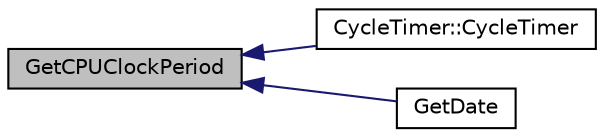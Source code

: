 digraph "GetCPUClockPeriod"
{
 // INTERACTIVE_SVG=YES
  edge [fontname="Helvetica",fontsize="10",labelfontname="Helvetica",labelfontsize="10"];
  node [fontname="Helvetica",fontsize="10",shape=record];
  rankdir="LR";
  Node1 [label="GetCPUClockPeriod",height=0.2,width=0.4,color="black", fillcolor="grey75", style="filled", fontcolor="black"];
  Node1 -> Node2 [dir="back",color="midnightblue",fontsize="10",style="solid",fontname="Helvetica"];
  Node2 [label="CycleTimer::CycleTimer",height=0.2,width=0.4,color="black", fillcolor="white", style="filled",URL="$dc/dbf/class_cycle_timer.html#a5e8943c7cb949b769c90f8fb5dc22b31"];
  Node1 -> Node3 [dir="back",color="midnightblue",fontsize="10",style="solid",fontname="Helvetica"];
  Node3 [label="GetDate",height=0.2,width=0.4,color="black", fillcolor="white", style="filled",URL="$dd/d45/ssl-vision_2src_2shared_2util_2timer_8h.html#a8cf763c7d63fd474401400c79cc10c13"];
}
